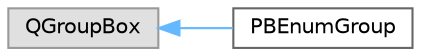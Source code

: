digraph "Graphical Class Hierarchy"
{
 // LATEX_PDF_SIZE
  bgcolor="transparent";
  edge [fontname=Helvetica,fontsize=10,labelfontname=Helvetica,labelfontsize=10];
  node [fontname=Helvetica,fontsize=10,shape=box,height=0.2,width=0.4];
  rankdir="LR";
  Node0 [id="Node000000",label="QGroupBox",height=0.2,width=0.4,color="grey60", fillcolor="#E0E0E0", style="filled",tooltip=" "];
  Node0 -> Node1 [id="edge70_Node000000_Node000001",dir="back",color="steelblue1",style="solid",tooltip=" "];
  Node1 [id="Node000001",label="PBEnumGroup",height=0.2,width=0.4,color="grey40", fillcolor="white", style="filled",URL="$class_p_b_enum_group.html",tooltip=" "];
}
